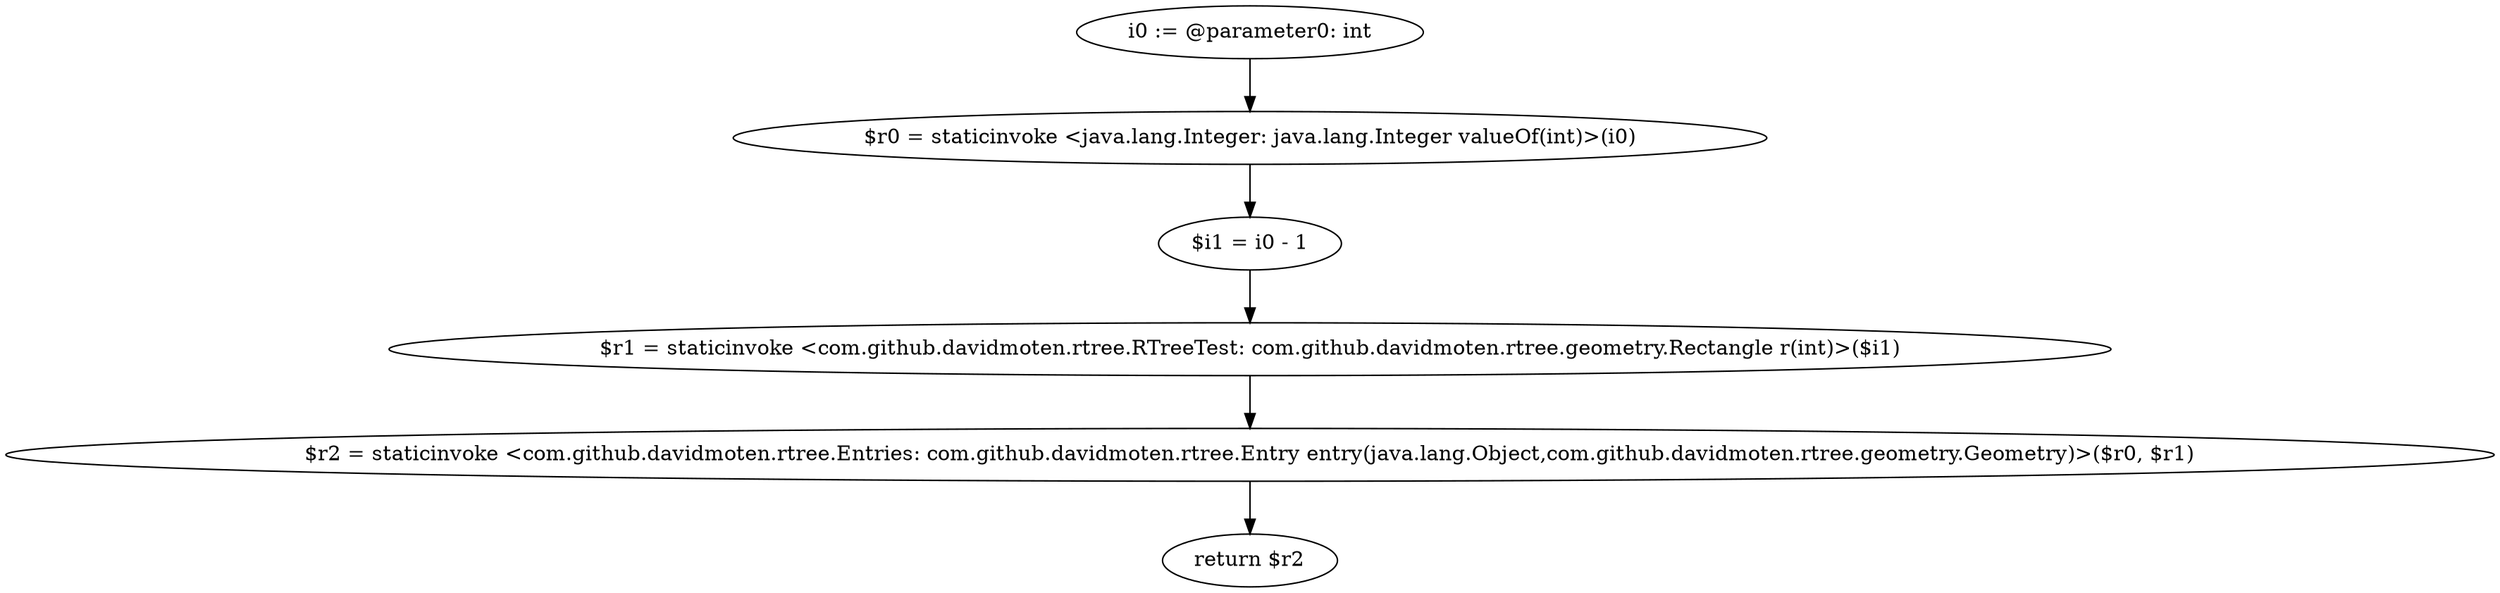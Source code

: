 digraph "unitGraph" {
    "i0 := @parameter0: int"
    "$r0 = staticinvoke <java.lang.Integer: java.lang.Integer valueOf(int)>(i0)"
    "$i1 = i0 - 1"
    "$r1 = staticinvoke <com.github.davidmoten.rtree.RTreeTest: com.github.davidmoten.rtree.geometry.Rectangle r(int)>($i1)"
    "$r2 = staticinvoke <com.github.davidmoten.rtree.Entries: com.github.davidmoten.rtree.Entry entry(java.lang.Object,com.github.davidmoten.rtree.geometry.Geometry)>($r0, $r1)"
    "return $r2"
    "i0 := @parameter0: int"->"$r0 = staticinvoke <java.lang.Integer: java.lang.Integer valueOf(int)>(i0)";
    "$r0 = staticinvoke <java.lang.Integer: java.lang.Integer valueOf(int)>(i0)"->"$i1 = i0 - 1";
    "$i1 = i0 - 1"->"$r1 = staticinvoke <com.github.davidmoten.rtree.RTreeTest: com.github.davidmoten.rtree.geometry.Rectangle r(int)>($i1)";
    "$r1 = staticinvoke <com.github.davidmoten.rtree.RTreeTest: com.github.davidmoten.rtree.geometry.Rectangle r(int)>($i1)"->"$r2 = staticinvoke <com.github.davidmoten.rtree.Entries: com.github.davidmoten.rtree.Entry entry(java.lang.Object,com.github.davidmoten.rtree.geometry.Geometry)>($r0, $r1)";
    "$r2 = staticinvoke <com.github.davidmoten.rtree.Entries: com.github.davidmoten.rtree.Entry entry(java.lang.Object,com.github.davidmoten.rtree.geometry.Geometry)>($r0, $r1)"->"return $r2";
}
